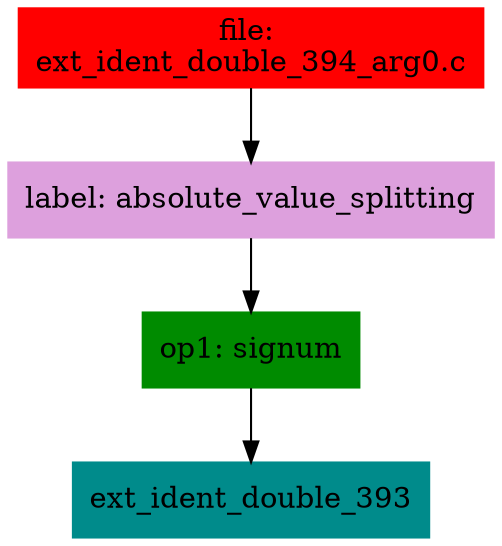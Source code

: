 digraph G {
node [shape=box]

0 [label="file: 
ext_ident_double_394_arg0.c",color=red, style=filled]
1 [label="label: absolute_value_splitting",color=plum, style=filled]
0 -> 1
2 [label="op1: signum",color=green4, style=filled]
1 -> 2
3 [label="ext_ident_double_393",color=cyan4, style=filled]
2 -> 3


}

